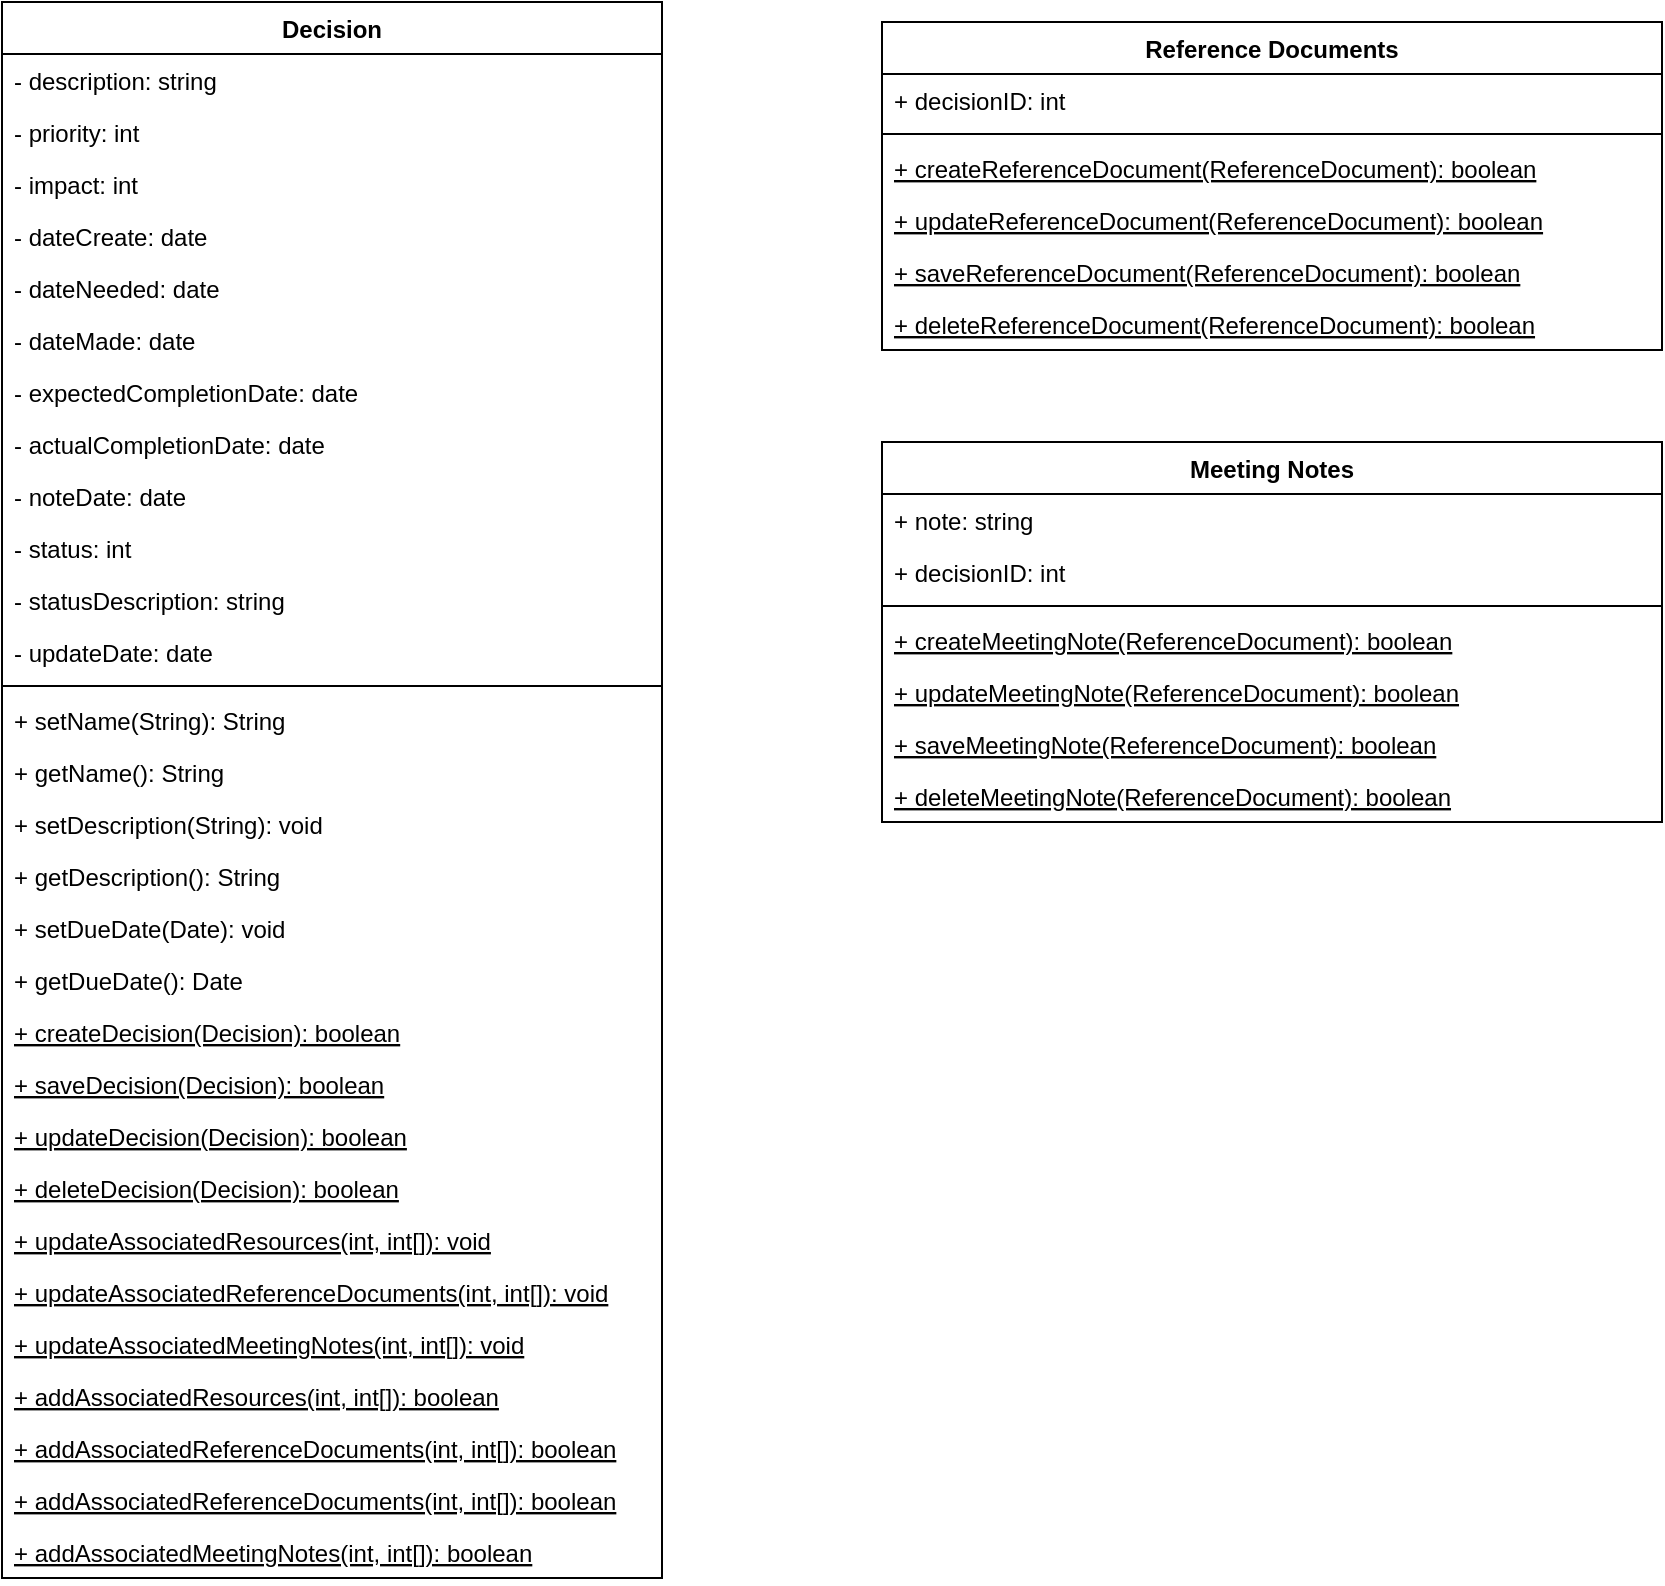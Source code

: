 <mxfile version="13.0.5" type="github">
  <diagram id="JcsrHR_BD9T6Et8DGzlx" name="Page-1">
    <mxGraphModel dx="920" dy="528" grid="1" gridSize="10" guides="1" tooltips="1" connect="1" arrows="1" fold="1" page="1" pageScale="1" pageWidth="850" pageHeight="1100" math="0" shadow="0">
      <root>
        <mxCell id="0" />
        <mxCell id="1" parent="0" />
        <mxCell id="kh3hae8_tqF9puklRgGV-1" value="Decision" style="swimlane;fontStyle=1;align=center;verticalAlign=top;childLayout=stackLayout;horizontal=1;startSize=26;horizontalStack=0;resizeParent=1;resizeParentMax=0;resizeLast=0;collapsible=1;marginBottom=0;" vertex="1" parent="1">
          <mxGeometry x="40" y="70" width="330" height="788" as="geometry" />
        </mxCell>
        <mxCell id="kh3hae8_tqF9puklRgGV-13" value="- description: string" style="text;strokeColor=none;fillColor=none;align=left;verticalAlign=top;spacingLeft=4;spacingRight=4;overflow=hidden;rotatable=0;points=[[0,0.5],[1,0.5]];portConstraint=eastwest;" vertex="1" parent="kh3hae8_tqF9puklRgGV-1">
          <mxGeometry y="26" width="330" height="26" as="geometry" />
        </mxCell>
        <mxCell id="kh3hae8_tqF9puklRgGV-12" value="- priority: int " style="text;strokeColor=none;fillColor=none;align=left;verticalAlign=top;spacingLeft=4;spacingRight=4;overflow=hidden;rotatable=0;points=[[0,0.5],[1,0.5]];portConstraint=eastwest;" vertex="1" parent="kh3hae8_tqF9puklRgGV-1">
          <mxGeometry y="52" width="330" height="26" as="geometry" />
        </mxCell>
        <mxCell id="kh3hae8_tqF9puklRgGV-14" value="- impact: int" style="text;strokeColor=none;fillColor=none;align=left;verticalAlign=top;spacingLeft=4;spacingRight=4;overflow=hidden;rotatable=0;points=[[0,0.5],[1,0.5]];portConstraint=eastwest;" vertex="1" parent="kh3hae8_tqF9puklRgGV-1">
          <mxGeometry y="78" width="330" height="26" as="geometry" />
        </mxCell>
        <mxCell id="kh3hae8_tqF9puklRgGV-17" value="- dateCreate: date" style="text;strokeColor=none;fillColor=none;align=left;verticalAlign=top;spacingLeft=4;spacingRight=4;overflow=hidden;rotatable=0;points=[[0,0.5],[1,0.5]];portConstraint=eastwest;" vertex="1" parent="kh3hae8_tqF9puklRgGV-1">
          <mxGeometry y="104" width="330" height="26" as="geometry" />
        </mxCell>
        <mxCell id="kh3hae8_tqF9puklRgGV-21" value="- dateNeeded: date" style="text;strokeColor=none;fillColor=none;align=left;verticalAlign=top;spacingLeft=4;spacingRight=4;overflow=hidden;rotatable=0;points=[[0,0.5],[1,0.5]];portConstraint=eastwest;" vertex="1" parent="kh3hae8_tqF9puklRgGV-1">
          <mxGeometry y="130" width="330" height="26" as="geometry" />
        </mxCell>
        <mxCell id="kh3hae8_tqF9puklRgGV-15" value="- dateMade: date" style="text;strokeColor=none;fillColor=none;align=left;verticalAlign=top;spacingLeft=4;spacingRight=4;overflow=hidden;rotatable=0;points=[[0,0.5],[1,0.5]];portConstraint=eastwest;" vertex="1" parent="kh3hae8_tqF9puklRgGV-1">
          <mxGeometry y="156" width="330" height="26" as="geometry" />
        </mxCell>
        <mxCell id="kh3hae8_tqF9puklRgGV-22" value="- expectedCompletionDate: date&#xa;" style="text;strokeColor=none;fillColor=none;align=left;verticalAlign=top;spacingLeft=4;spacingRight=4;overflow=hidden;rotatable=0;points=[[0,0.5],[1,0.5]];portConstraint=eastwest;" vertex="1" parent="kh3hae8_tqF9puklRgGV-1">
          <mxGeometry y="182" width="330" height="26" as="geometry" />
        </mxCell>
        <mxCell id="kh3hae8_tqF9puklRgGV-19" value="- actualCompletionDate: date" style="text;strokeColor=none;fillColor=none;align=left;verticalAlign=top;spacingLeft=4;spacingRight=4;overflow=hidden;rotatable=0;points=[[0,0.5],[1,0.5]];portConstraint=eastwest;" vertex="1" parent="kh3hae8_tqF9puklRgGV-1">
          <mxGeometry y="208" width="330" height="26" as="geometry" />
        </mxCell>
        <mxCell id="kh3hae8_tqF9puklRgGV-20" value="- noteDate: date" style="text;strokeColor=none;fillColor=none;align=left;verticalAlign=top;spacingLeft=4;spacingRight=4;overflow=hidden;rotatable=0;points=[[0,0.5],[1,0.5]];portConstraint=eastwest;" vertex="1" parent="kh3hae8_tqF9puklRgGV-1">
          <mxGeometry y="234" width="330" height="26" as="geometry" />
        </mxCell>
        <mxCell id="kh3hae8_tqF9puklRgGV-23" value="- status: int" style="text;strokeColor=none;fillColor=none;align=left;verticalAlign=top;spacingLeft=4;spacingRight=4;overflow=hidden;rotatable=0;points=[[0,0.5],[1,0.5]];portConstraint=eastwest;" vertex="1" parent="kh3hae8_tqF9puklRgGV-1">
          <mxGeometry y="260" width="330" height="26" as="geometry" />
        </mxCell>
        <mxCell id="kh3hae8_tqF9puklRgGV-18" value="- statusDescription: string" style="text;strokeColor=none;fillColor=none;align=left;verticalAlign=top;spacingLeft=4;spacingRight=4;overflow=hidden;rotatable=0;points=[[0,0.5],[1,0.5]];portConstraint=eastwest;" vertex="1" parent="kh3hae8_tqF9puklRgGV-1">
          <mxGeometry y="286" width="330" height="26" as="geometry" />
        </mxCell>
        <mxCell id="kh3hae8_tqF9puklRgGV-16" value="- updateDate: date" style="text;strokeColor=none;fillColor=none;align=left;verticalAlign=top;spacingLeft=4;spacingRight=4;overflow=hidden;rotatable=0;points=[[0,0.5],[1,0.5]];portConstraint=eastwest;" vertex="1" parent="kh3hae8_tqF9puklRgGV-1">
          <mxGeometry y="312" width="330" height="26" as="geometry" />
        </mxCell>
        <mxCell id="kh3hae8_tqF9puklRgGV-3" value="" style="line;strokeWidth=1;fillColor=none;align=left;verticalAlign=middle;spacingTop=-1;spacingLeft=3;spacingRight=3;rotatable=0;labelPosition=right;points=[];portConstraint=eastwest;" vertex="1" parent="kh3hae8_tqF9puklRgGV-1">
          <mxGeometry y="338" width="330" height="8" as="geometry" />
        </mxCell>
        <mxCell id="kh3hae8_tqF9puklRgGV-5" value="+ setName(String): String" style="text;strokeColor=none;fillColor=none;align=left;verticalAlign=top;spacingLeft=4;spacingRight=4;overflow=hidden;rotatable=0;points=[[0,0.5],[1,0.5]];portConstraint=eastwest;" vertex="1" parent="kh3hae8_tqF9puklRgGV-1">
          <mxGeometry y="346" width="330" height="26" as="geometry" />
        </mxCell>
        <mxCell id="kh3hae8_tqF9puklRgGV-6" value="+ getName(): String" style="text;strokeColor=none;fillColor=none;align=left;verticalAlign=top;spacingLeft=4;spacingRight=4;overflow=hidden;rotatable=0;points=[[0,0.5],[1,0.5]];portConstraint=eastwest;" vertex="1" parent="kh3hae8_tqF9puklRgGV-1">
          <mxGeometry y="372" width="330" height="26" as="geometry" />
        </mxCell>
        <mxCell id="kh3hae8_tqF9puklRgGV-7" value="+ setDescription(String): void" style="text;strokeColor=none;fillColor=none;align=left;verticalAlign=top;spacingLeft=4;spacingRight=4;overflow=hidden;rotatable=0;points=[[0,0.5],[1,0.5]];portConstraint=eastwest;" vertex="1" parent="kh3hae8_tqF9puklRgGV-1">
          <mxGeometry y="398" width="330" height="26" as="geometry" />
        </mxCell>
        <mxCell id="kh3hae8_tqF9puklRgGV-8" value="+ getDescription(): String" style="text;strokeColor=none;fillColor=none;align=left;verticalAlign=top;spacingLeft=4;spacingRight=4;overflow=hidden;rotatable=0;points=[[0,0.5],[1,0.5]];portConstraint=eastwest;" vertex="1" parent="kh3hae8_tqF9puklRgGV-1">
          <mxGeometry y="424" width="330" height="26" as="geometry" />
        </mxCell>
        <mxCell id="kh3hae8_tqF9puklRgGV-24" value="+ setDueDate(Date): void" style="text;strokeColor=none;fillColor=none;align=left;verticalAlign=top;spacingLeft=4;spacingRight=4;overflow=hidden;rotatable=0;points=[[0,0.5],[1,0.5]];portConstraint=eastwest;" vertex="1" parent="kh3hae8_tqF9puklRgGV-1">
          <mxGeometry y="450" width="330" height="26" as="geometry" />
        </mxCell>
        <mxCell id="kh3hae8_tqF9puklRgGV-25" value="+ getDueDate(): Date" style="text;strokeColor=none;fillColor=none;align=left;verticalAlign=top;spacingLeft=4;spacingRight=4;overflow=hidden;rotatable=0;points=[[0,0.5],[1,0.5]];portConstraint=eastwest;" vertex="1" parent="kh3hae8_tqF9puklRgGV-1">
          <mxGeometry y="476" width="330" height="26" as="geometry" />
        </mxCell>
        <mxCell id="kh3hae8_tqF9puklRgGV-26" value="+ createDecision(Decision): boolean" style="text;strokeColor=none;fillColor=none;align=left;verticalAlign=top;spacingLeft=4;spacingRight=4;overflow=hidden;rotatable=0;points=[[0,0.5],[1,0.5]];portConstraint=eastwest;fontStyle=4" vertex="1" parent="kh3hae8_tqF9puklRgGV-1">
          <mxGeometry y="502" width="330" height="26" as="geometry" />
        </mxCell>
        <mxCell id="kh3hae8_tqF9puklRgGV-27" value="+ saveDecision(Decision): boolean" style="text;strokeColor=none;fillColor=none;align=left;verticalAlign=top;spacingLeft=4;spacingRight=4;overflow=hidden;rotatable=0;points=[[0,0.5],[1,0.5]];portConstraint=eastwest;fontStyle=4" vertex="1" parent="kh3hae8_tqF9puklRgGV-1">
          <mxGeometry y="528" width="330" height="26" as="geometry" />
        </mxCell>
        <mxCell id="kh3hae8_tqF9puklRgGV-28" value="+ updateDecision(Decision): boolean" style="text;strokeColor=none;fillColor=none;align=left;verticalAlign=top;spacingLeft=4;spacingRight=4;overflow=hidden;rotatable=0;points=[[0,0.5],[1,0.5]];portConstraint=eastwest;fontStyle=4" vertex="1" parent="kh3hae8_tqF9puklRgGV-1">
          <mxGeometry y="554" width="330" height="26" as="geometry" />
        </mxCell>
        <mxCell id="kh3hae8_tqF9puklRgGV-29" value="+ deleteDecision(Decision): boolean" style="text;strokeColor=none;fillColor=none;align=left;verticalAlign=top;spacingLeft=4;spacingRight=4;overflow=hidden;rotatable=0;points=[[0,0.5],[1,0.5]];portConstraint=eastwest;fontStyle=4" vertex="1" parent="kh3hae8_tqF9puklRgGV-1">
          <mxGeometry y="580" width="330" height="26" as="geometry" />
        </mxCell>
        <mxCell id="kh3hae8_tqF9puklRgGV-89" value="+ updateAssociatedResources(int, int[]): void" style="text;strokeColor=none;fillColor=none;align=left;verticalAlign=top;spacingLeft=4;spacingRight=4;overflow=hidden;rotatable=0;points=[[0,0.5],[1,0.5]];portConstraint=eastwest;fontStyle=4" vertex="1" parent="kh3hae8_tqF9puklRgGV-1">
          <mxGeometry y="606" width="330" height="26" as="geometry" />
        </mxCell>
        <mxCell id="kh3hae8_tqF9puklRgGV-90" value="+ updateAssociatedReferenceDocuments(int, int[]): void" style="text;strokeColor=none;fillColor=none;align=left;verticalAlign=top;spacingLeft=4;spacingRight=4;overflow=hidden;rotatable=0;points=[[0,0.5],[1,0.5]];portConstraint=eastwest;fontStyle=4" vertex="1" parent="kh3hae8_tqF9puklRgGV-1">
          <mxGeometry y="632" width="330" height="26" as="geometry" />
        </mxCell>
        <mxCell id="kh3hae8_tqF9puklRgGV-91" value="+ updateAssociatedMeetingNotes(int, int[]): void" style="text;strokeColor=none;fillColor=none;align=left;verticalAlign=top;spacingLeft=4;spacingRight=4;overflow=hidden;rotatable=0;points=[[0,0.5],[1,0.5]];portConstraint=eastwest;fontStyle=4" vertex="1" parent="kh3hae8_tqF9puklRgGV-1">
          <mxGeometry y="658" width="330" height="26" as="geometry" />
        </mxCell>
        <mxCell id="kh3hae8_tqF9puklRgGV-92" value="+ addAssociatedResources(int, int[]): boolean" style="text;strokeColor=none;fillColor=none;align=left;verticalAlign=top;spacingLeft=4;spacingRight=4;overflow=hidden;rotatable=0;points=[[0,0.5],[1,0.5]];portConstraint=eastwest;fontStyle=4" vertex="1" parent="kh3hae8_tqF9puklRgGV-1">
          <mxGeometry y="684" width="330" height="26" as="geometry" />
        </mxCell>
        <mxCell id="kh3hae8_tqF9puklRgGV-93" value="+ addAssociatedReferenceDocuments(int, int[]): boolean" style="text;strokeColor=none;fillColor=none;align=left;verticalAlign=top;spacingLeft=4;spacingRight=4;overflow=hidden;rotatable=0;points=[[0,0.5],[1,0.5]];portConstraint=eastwest;fontStyle=4" vertex="1" parent="kh3hae8_tqF9puklRgGV-1">
          <mxGeometry y="710" width="330" height="26" as="geometry" />
        </mxCell>
        <mxCell id="kh3hae8_tqF9puklRgGV-94" value="+ addAssociatedReferenceDocuments(int, int[]): boolean" style="text;strokeColor=none;fillColor=none;align=left;verticalAlign=top;spacingLeft=4;spacingRight=4;overflow=hidden;rotatable=0;points=[[0,0.5],[1,0.5]];portConstraint=eastwest;fontStyle=4" vertex="1" parent="kh3hae8_tqF9puklRgGV-1">
          <mxGeometry y="736" width="330" height="26" as="geometry" />
        </mxCell>
        <mxCell id="kh3hae8_tqF9puklRgGV-125" value="+ addAssociatedMeetingNotes(int, int[]): boolean" style="text;strokeColor=none;fillColor=none;align=left;verticalAlign=top;spacingLeft=4;spacingRight=4;overflow=hidden;rotatable=0;points=[[0,0.5],[1,0.5]];portConstraint=eastwest;fontStyle=4" vertex="1" parent="kh3hae8_tqF9puklRgGV-1">
          <mxGeometry y="762" width="330" height="26" as="geometry" />
        </mxCell>
        <mxCell id="kh3hae8_tqF9puklRgGV-85" value="Reference Documents" style="swimlane;fontStyle=1;align=center;verticalAlign=top;childLayout=stackLayout;horizontal=1;startSize=26;horizontalStack=0;resizeParent=1;resizeParentMax=0;resizeLast=0;collapsible=1;marginBottom=0;" vertex="1" parent="1">
          <mxGeometry x="480" y="80" width="390" height="164" as="geometry" />
        </mxCell>
        <mxCell id="kh3hae8_tqF9puklRgGV-86" value="+ decisionID: int" style="text;strokeColor=none;fillColor=none;align=left;verticalAlign=top;spacingLeft=4;spacingRight=4;overflow=hidden;rotatable=0;points=[[0,0.5],[1,0.5]];portConstraint=eastwest;" vertex="1" parent="kh3hae8_tqF9puklRgGV-85">
          <mxGeometry y="26" width="390" height="26" as="geometry" />
        </mxCell>
        <mxCell id="kh3hae8_tqF9puklRgGV-87" value="" style="line;strokeWidth=1;fillColor=none;align=left;verticalAlign=middle;spacingTop=-1;spacingLeft=3;spacingRight=3;rotatable=0;labelPosition=right;points=[];portConstraint=eastwest;" vertex="1" parent="kh3hae8_tqF9puklRgGV-85">
          <mxGeometry y="52" width="390" height="8" as="geometry" />
        </mxCell>
        <mxCell id="kh3hae8_tqF9puklRgGV-88" value="+ createReferenceDocument(ReferenceDocument): boolean" style="text;strokeColor=none;fillColor=none;align=left;verticalAlign=top;spacingLeft=4;spacingRight=4;overflow=hidden;rotatable=0;points=[[0,0.5],[1,0.5]];portConstraint=eastwest;fontStyle=4" vertex="1" parent="kh3hae8_tqF9puklRgGV-85">
          <mxGeometry y="60" width="390" height="26" as="geometry" />
        </mxCell>
        <mxCell id="kh3hae8_tqF9puklRgGV-126" value="+ updateReferenceDocument(ReferenceDocument): boolean" style="text;strokeColor=none;fillColor=none;align=left;verticalAlign=top;spacingLeft=4;spacingRight=4;overflow=hidden;rotatable=0;points=[[0,0.5],[1,0.5]];portConstraint=eastwest;fontStyle=4" vertex="1" parent="kh3hae8_tqF9puklRgGV-85">
          <mxGeometry y="86" width="390" height="26" as="geometry" />
        </mxCell>
        <mxCell id="kh3hae8_tqF9puklRgGV-127" value="+ saveReferenceDocument(ReferenceDocument): boolean" style="text;strokeColor=none;fillColor=none;align=left;verticalAlign=top;spacingLeft=4;spacingRight=4;overflow=hidden;rotatable=0;points=[[0,0.5],[1,0.5]];portConstraint=eastwest;fontStyle=4" vertex="1" parent="kh3hae8_tqF9puklRgGV-85">
          <mxGeometry y="112" width="390" height="26" as="geometry" />
        </mxCell>
        <mxCell id="kh3hae8_tqF9puklRgGV-128" value="+ deleteReferenceDocument(ReferenceDocument): boolean" style="text;strokeColor=none;fillColor=none;align=left;verticalAlign=top;spacingLeft=4;spacingRight=4;overflow=hidden;rotatable=0;points=[[0,0.5],[1,0.5]];portConstraint=eastwest;fontStyle=4" vertex="1" parent="kh3hae8_tqF9puklRgGV-85">
          <mxGeometry y="138" width="390" height="26" as="geometry" />
        </mxCell>
        <mxCell id="kh3hae8_tqF9puklRgGV-130" value="Meeting Notes" style="swimlane;fontStyle=1;align=center;verticalAlign=top;childLayout=stackLayout;horizontal=1;startSize=26;horizontalStack=0;resizeParent=1;resizeParentMax=0;resizeLast=0;collapsible=1;marginBottom=0;" vertex="1" parent="1">
          <mxGeometry x="480" y="290" width="390" height="190" as="geometry" />
        </mxCell>
        <mxCell id="kh3hae8_tqF9puklRgGV-131" value="+ note: string" style="text;strokeColor=none;fillColor=none;align=left;verticalAlign=top;spacingLeft=4;spacingRight=4;overflow=hidden;rotatable=0;points=[[0,0.5],[1,0.5]];portConstraint=eastwest;" vertex="1" parent="kh3hae8_tqF9puklRgGV-130">
          <mxGeometry y="26" width="390" height="26" as="geometry" />
        </mxCell>
        <mxCell id="kh3hae8_tqF9puklRgGV-137" value="+ decisionID: int" style="text;strokeColor=none;fillColor=none;align=left;verticalAlign=top;spacingLeft=4;spacingRight=4;overflow=hidden;rotatable=0;points=[[0,0.5],[1,0.5]];portConstraint=eastwest;" vertex="1" parent="kh3hae8_tqF9puklRgGV-130">
          <mxGeometry y="52" width="390" height="26" as="geometry" />
        </mxCell>
        <mxCell id="kh3hae8_tqF9puklRgGV-132" value="" style="line;strokeWidth=1;fillColor=none;align=left;verticalAlign=middle;spacingTop=-1;spacingLeft=3;spacingRight=3;rotatable=0;labelPosition=right;points=[];portConstraint=eastwest;" vertex="1" parent="kh3hae8_tqF9puklRgGV-130">
          <mxGeometry y="78" width="390" height="8" as="geometry" />
        </mxCell>
        <mxCell id="kh3hae8_tqF9puklRgGV-133" value="+ createMeetingNote(ReferenceDocument): boolean" style="text;strokeColor=none;fillColor=none;align=left;verticalAlign=top;spacingLeft=4;spacingRight=4;overflow=hidden;rotatable=0;points=[[0,0.5],[1,0.5]];portConstraint=eastwest;fontStyle=4" vertex="1" parent="kh3hae8_tqF9puklRgGV-130">
          <mxGeometry y="86" width="390" height="26" as="geometry" />
        </mxCell>
        <mxCell id="kh3hae8_tqF9puklRgGV-134" value="+ updateMeetingNote(ReferenceDocument): boolean" style="text;strokeColor=none;fillColor=none;align=left;verticalAlign=top;spacingLeft=4;spacingRight=4;overflow=hidden;rotatable=0;points=[[0,0.5],[1,0.5]];portConstraint=eastwest;fontStyle=4" vertex="1" parent="kh3hae8_tqF9puklRgGV-130">
          <mxGeometry y="112" width="390" height="26" as="geometry" />
        </mxCell>
        <mxCell id="kh3hae8_tqF9puklRgGV-135" value="+ saveMeetingNote(ReferenceDocument): boolean" style="text;strokeColor=none;fillColor=none;align=left;verticalAlign=top;spacingLeft=4;spacingRight=4;overflow=hidden;rotatable=0;points=[[0,0.5],[1,0.5]];portConstraint=eastwest;fontStyle=4" vertex="1" parent="kh3hae8_tqF9puklRgGV-130">
          <mxGeometry y="138" width="390" height="26" as="geometry" />
        </mxCell>
        <mxCell id="kh3hae8_tqF9puklRgGV-136" value="+ deleteMeetingNote(ReferenceDocument): boolean" style="text;strokeColor=none;fillColor=none;align=left;verticalAlign=top;spacingLeft=4;spacingRight=4;overflow=hidden;rotatable=0;points=[[0,0.5],[1,0.5]];portConstraint=eastwest;fontStyle=4" vertex="1" parent="kh3hae8_tqF9puklRgGV-130">
          <mxGeometry y="164" width="390" height="26" as="geometry" />
        </mxCell>
      </root>
    </mxGraphModel>
  </diagram>
</mxfile>
